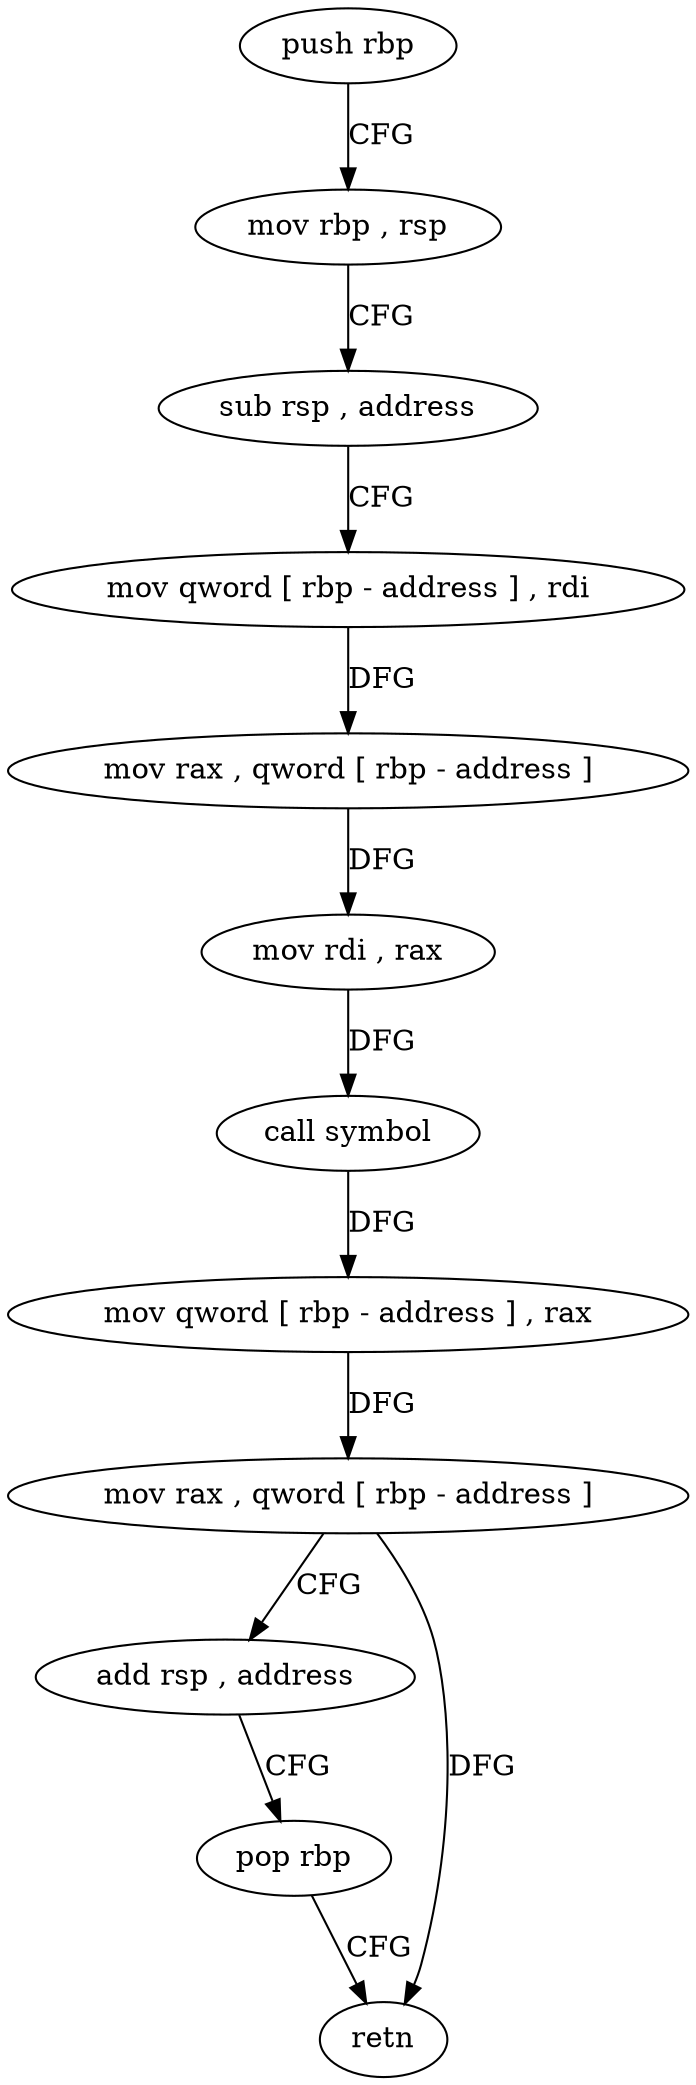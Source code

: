 digraph "func" {
"85504" [label = "push rbp" ]
"85505" [label = "mov rbp , rsp" ]
"85508" [label = "sub rsp , address" ]
"85512" [label = "mov qword [ rbp - address ] , rdi" ]
"85516" [label = "mov rax , qword [ rbp - address ]" ]
"85520" [label = "mov rdi , rax" ]
"85523" [label = "call symbol" ]
"85528" [label = "mov qword [ rbp - address ] , rax" ]
"85532" [label = "mov rax , qword [ rbp - address ]" ]
"85536" [label = "add rsp , address" ]
"85540" [label = "pop rbp" ]
"85541" [label = "retn" ]
"85504" -> "85505" [ label = "CFG" ]
"85505" -> "85508" [ label = "CFG" ]
"85508" -> "85512" [ label = "CFG" ]
"85512" -> "85516" [ label = "DFG" ]
"85516" -> "85520" [ label = "DFG" ]
"85520" -> "85523" [ label = "DFG" ]
"85523" -> "85528" [ label = "DFG" ]
"85528" -> "85532" [ label = "DFG" ]
"85532" -> "85536" [ label = "CFG" ]
"85532" -> "85541" [ label = "DFG" ]
"85536" -> "85540" [ label = "CFG" ]
"85540" -> "85541" [ label = "CFG" ]
}
